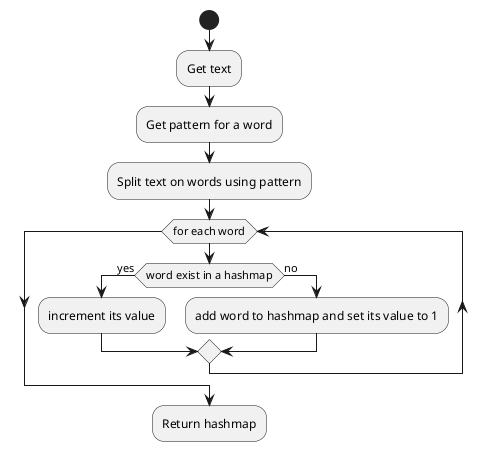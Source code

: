 @startuml
'https://plantuml.com/activity-diagram-beta

start
    :Get text;
    :Get pattern for a word;

    :Split text on words using pattern;

    while (for each word)
        if (word exist in a hashmap) is (yes) then
            :increment its value;
        else (no)
            :add word to hashmap and set its value to 1;
        endif
    endwhile

    :Return hashmap;

@enduml
